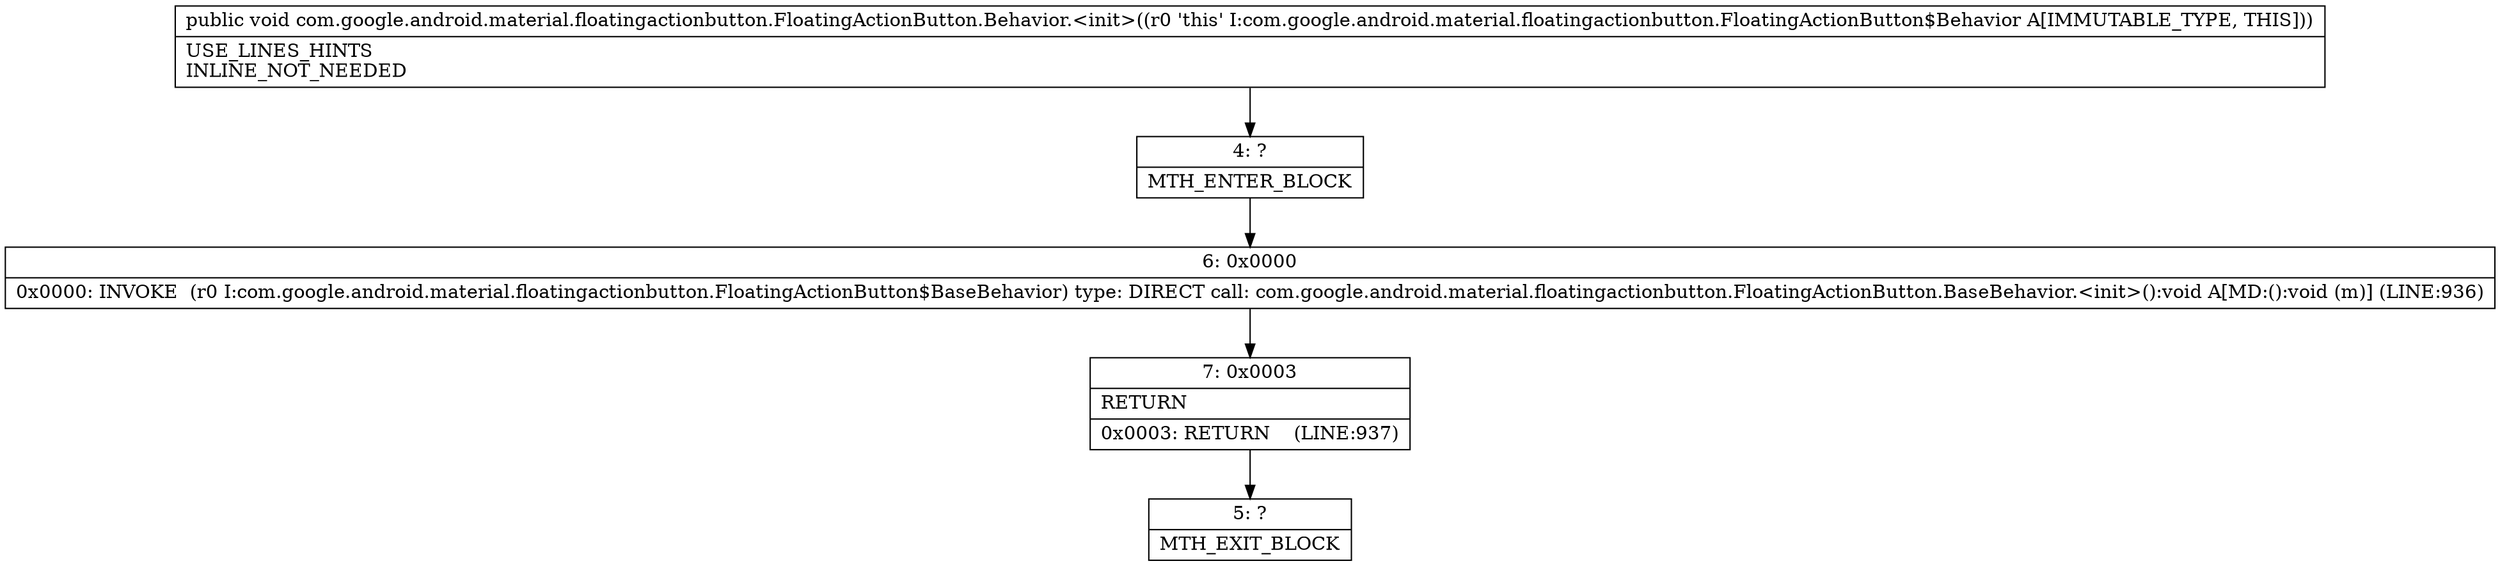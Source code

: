 digraph "CFG forcom.google.android.material.floatingactionbutton.FloatingActionButton.Behavior.\<init\>()V" {
Node_4 [shape=record,label="{4\:\ ?|MTH_ENTER_BLOCK\l}"];
Node_6 [shape=record,label="{6\:\ 0x0000|0x0000: INVOKE  (r0 I:com.google.android.material.floatingactionbutton.FloatingActionButton$BaseBehavior) type: DIRECT call: com.google.android.material.floatingactionbutton.FloatingActionButton.BaseBehavior.\<init\>():void A[MD:():void (m)] (LINE:936)\l}"];
Node_7 [shape=record,label="{7\:\ 0x0003|RETURN\l|0x0003: RETURN    (LINE:937)\l}"];
Node_5 [shape=record,label="{5\:\ ?|MTH_EXIT_BLOCK\l}"];
MethodNode[shape=record,label="{public void com.google.android.material.floatingactionbutton.FloatingActionButton.Behavior.\<init\>((r0 'this' I:com.google.android.material.floatingactionbutton.FloatingActionButton$Behavior A[IMMUTABLE_TYPE, THIS]))  | USE_LINES_HINTS\lINLINE_NOT_NEEDED\l}"];
MethodNode -> Node_4;Node_4 -> Node_6;
Node_6 -> Node_7;
Node_7 -> Node_5;
}

